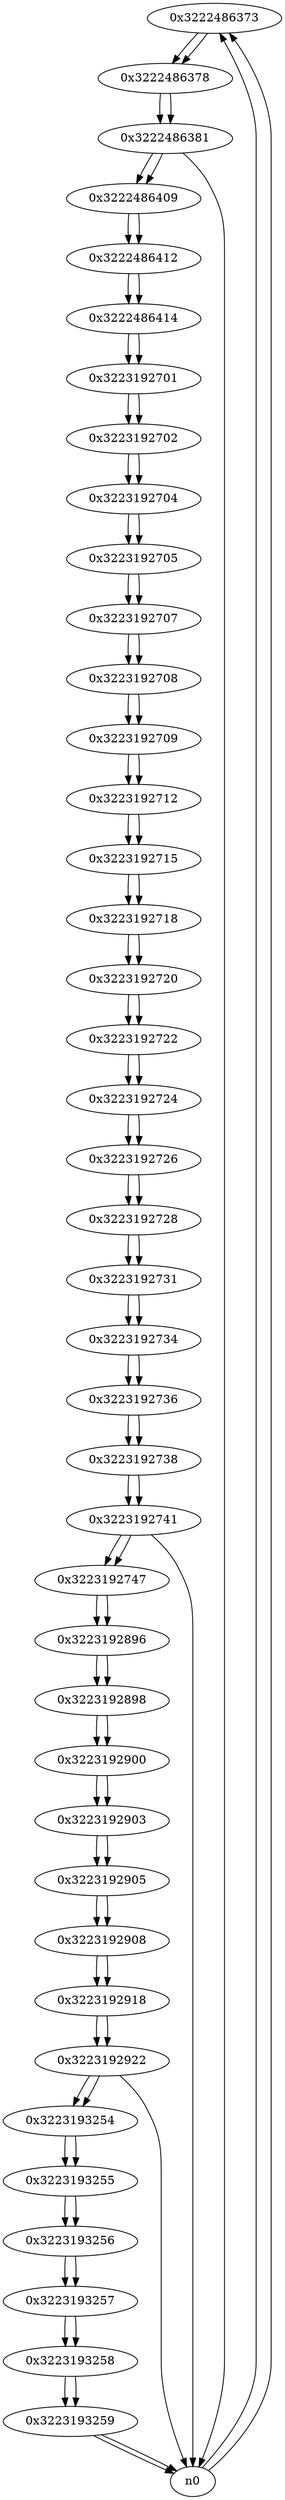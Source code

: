 digraph G{
/* nodes */
  n1 [label="0x3222486373"]
  n2 [label="0x3222486378"]
  n3 [label="0x3222486381"]
  n4 [label="0x3222486409"]
  n5 [label="0x3222486412"]
  n6 [label="0x3222486414"]
  n7 [label="0x3223192701"]
  n8 [label="0x3223192702"]
  n9 [label="0x3223192704"]
  n10 [label="0x3223192705"]
  n11 [label="0x3223192707"]
  n12 [label="0x3223192708"]
  n13 [label="0x3223192709"]
  n14 [label="0x3223192712"]
  n15 [label="0x3223192715"]
  n16 [label="0x3223192718"]
  n17 [label="0x3223192720"]
  n18 [label="0x3223192722"]
  n19 [label="0x3223192724"]
  n20 [label="0x3223192726"]
  n21 [label="0x3223192728"]
  n22 [label="0x3223192731"]
  n23 [label="0x3223192734"]
  n24 [label="0x3223192736"]
  n25 [label="0x3223192738"]
  n26 [label="0x3223192741"]
  n27 [label="0x3223192747"]
  n28 [label="0x3223192896"]
  n29 [label="0x3223192898"]
  n30 [label="0x3223192900"]
  n31 [label="0x3223192903"]
  n32 [label="0x3223192905"]
  n33 [label="0x3223192908"]
  n34 [label="0x3223192918"]
  n35 [label="0x3223192922"]
  n36 [label="0x3223193254"]
  n37 [label="0x3223193255"]
  n38 [label="0x3223193256"]
  n39 [label="0x3223193257"]
  n40 [label="0x3223193258"]
  n41 [label="0x3223193259"]
/* edges */
n1 -> n2;
n0 -> n1;
n0 -> n1;
n2 -> n3;
n1 -> n2;
n3 -> n4;
n3 -> n0;
n2 -> n3;
n4 -> n5;
n3 -> n4;
n5 -> n6;
n4 -> n5;
n6 -> n7;
n5 -> n6;
n7 -> n8;
n6 -> n7;
n8 -> n9;
n7 -> n8;
n9 -> n10;
n8 -> n9;
n10 -> n11;
n9 -> n10;
n11 -> n12;
n10 -> n11;
n12 -> n13;
n11 -> n12;
n13 -> n14;
n12 -> n13;
n14 -> n15;
n13 -> n14;
n15 -> n16;
n14 -> n15;
n16 -> n17;
n15 -> n16;
n17 -> n18;
n16 -> n17;
n18 -> n19;
n17 -> n18;
n19 -> n20;
n18 -> n19;
n20 -> n21;
n19 -> n20;
n21 -> n22;
n20 -> n21;
n22 -> n23;
n21 -> n22;
n23 -> n24;
n22 -> n23;
n24 -> n25;
n23 -> n24;
n25 -> n26;
n24 -> n25;
n26 -> n27;
n26 -> n0;
n25 -> n26;
n27 -> n28;
n26 -> n27;
n28 -> n29;
n27 -> n28;
n29 -> n30;
n28 -> n29;
n30 -> n31;
n29 -> n30;
n31 -> n32;
n30 -> n31;
n32 -> n33;
n31 -> n32;
n33 -> n34;
n32 -> n33;
n34 -> n35;
n33 -> n34;
n35 -> n36;
n35 -> n0;
n34 -> n35;
n36 -> n37;
n35 -> n36;
n37 -> n38;
n36 -> n37;
n38 -> n39;
n37 -> n38;
n39 -> n40;
n38 -> n39;
n40 -> n41;
n39 -> n40;
n41 -> n0;
n41 -> n0;
n40 -> n41;
}
